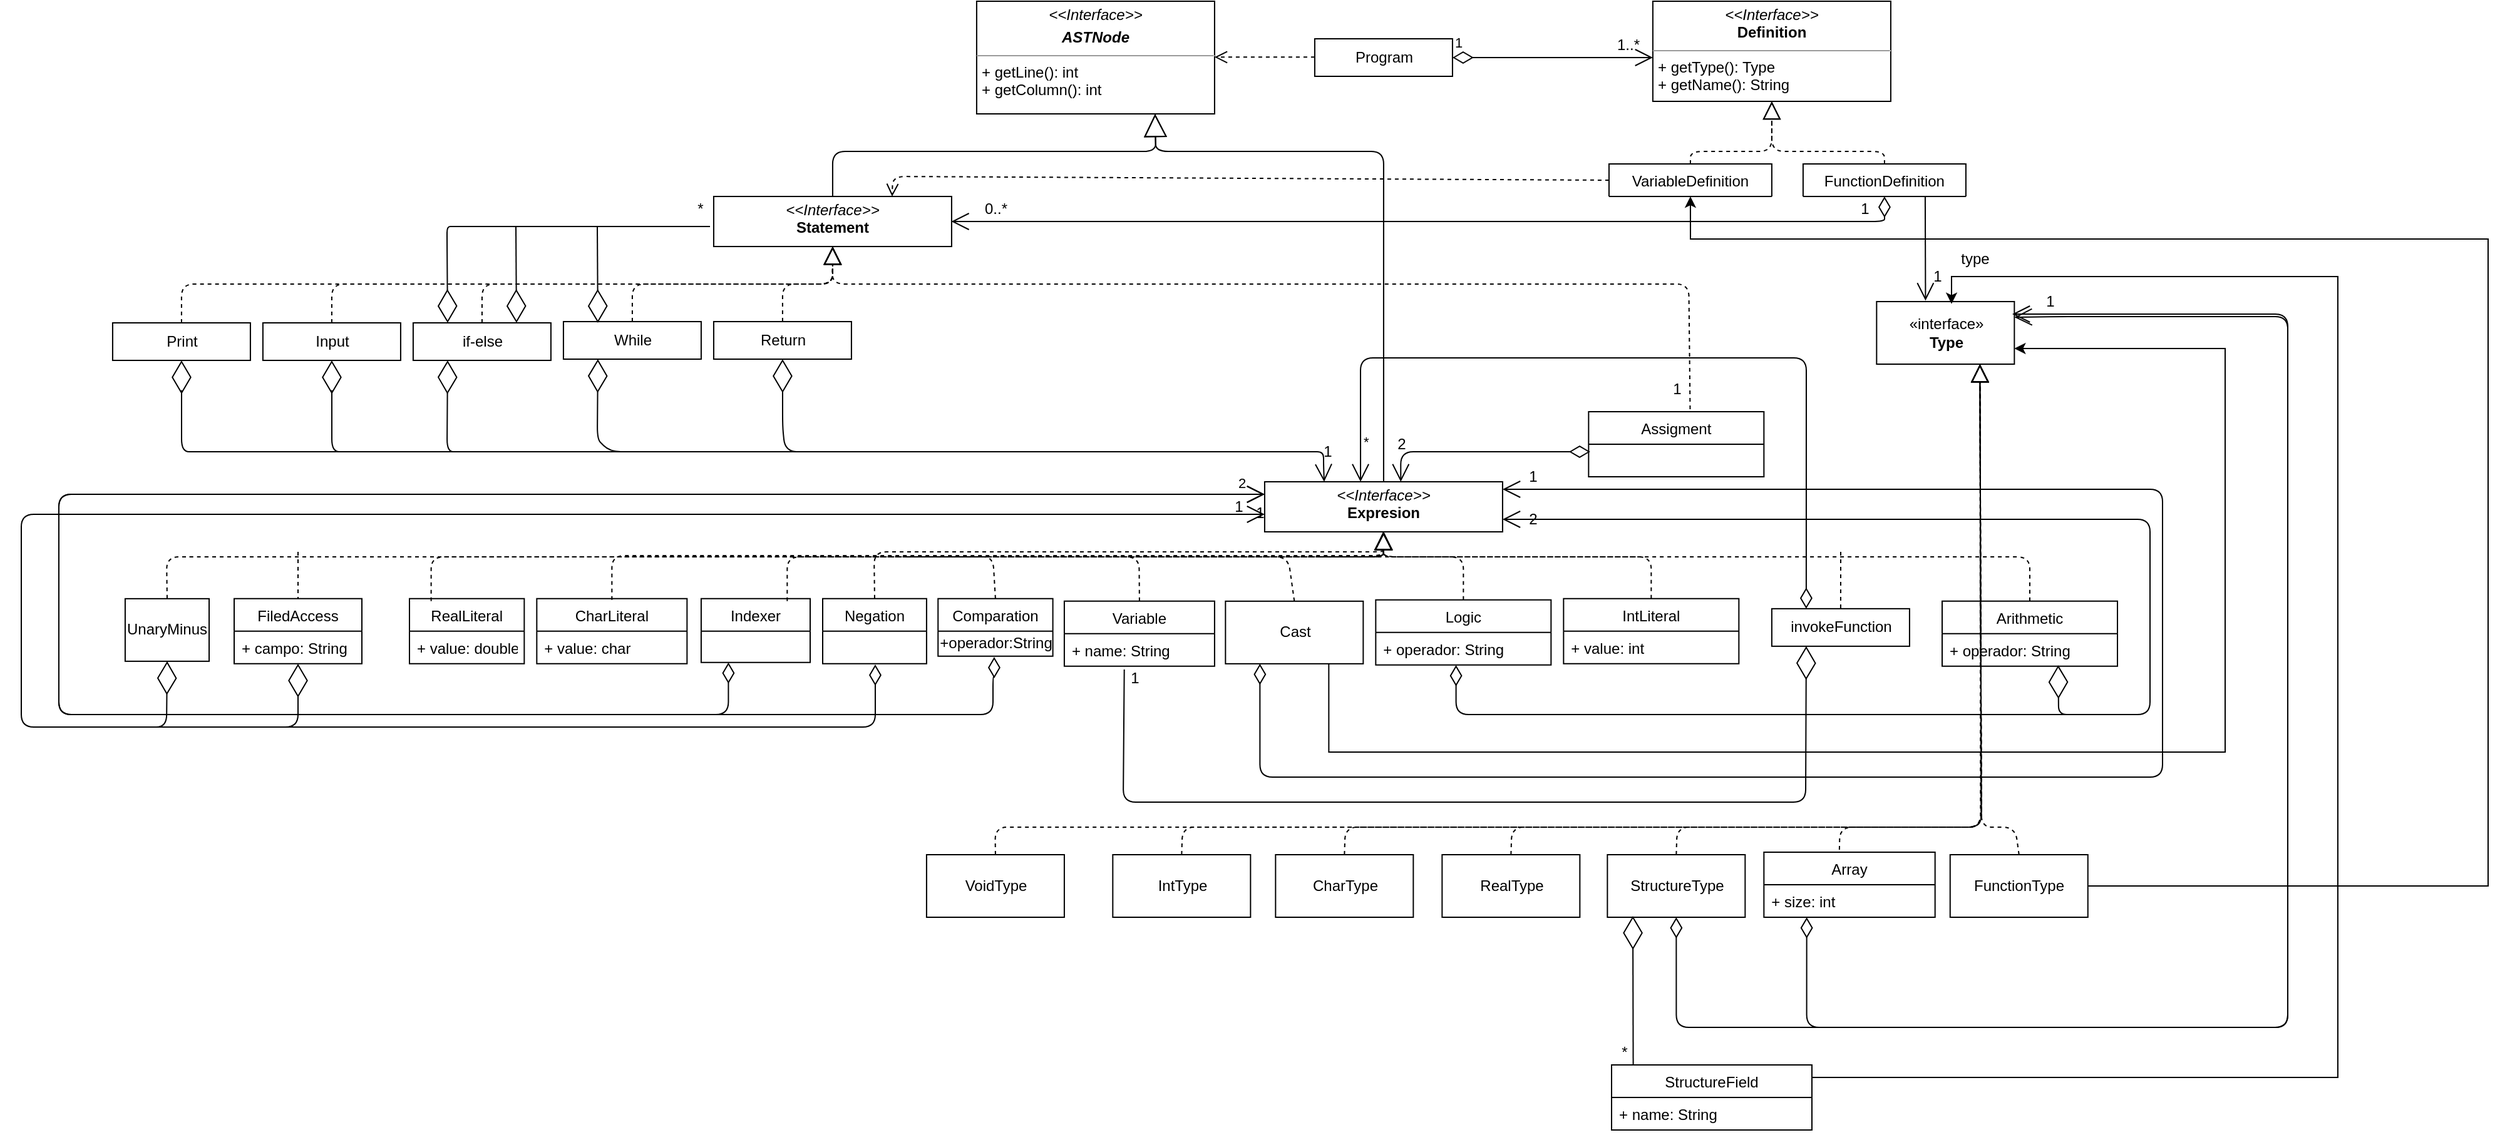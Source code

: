 <mxfile version="12.7.9" type="device"><diagram id="mtqX8npWalexchoMJ6ea" name="Page-1"><mxGraphModel dx="3460" dy="809" grid="1" gridSize="10" guides="1" tooltips="1" connect="1" arrows="1" fold="1" page="1" pageScale="1" pageWidth="1654" pageHeight="1169" math="0" shadow="0"><root><mxCell id="0"/><mxCell id="1" parent="0"/><mxCell id="wQ34snUCWMSQQyn44L-6-1" value="&lt;p style=&quot;margin: 0px ; margin-top: 4px ; text-align: center&quot;&gt;&lt;i&gt;&amp;lt;&amp;lt;Interface&amp;gt;&amp;gt;&lt;/i&gt;&lt;br&gt;&lt;/p&gt;&lt;p style=&quot;margin: 0px ; margin-top: 4px ; text-align: center&quot;&gt;&lt;i&gt;&lt;b&gt;ASTNode&lt;/b&gt;&lt;/i&gt;&lt;/p&gt;&lt;hr size=&quot;1&quot;&gt;&lt;p style=&quot;margin: 0px ; margin-left: 4px&quot;&gt;+ getLine(): int&lt;br&gt;+ getColumn(): int&lt;/p&gt;" style="verticalAlign=top;align=left;overflow=fill;fontSize=12;fontFamily=Helvetica;html=1;" parent="1" vertex="1"><mxGeometry x="742.96" y="140" width="190" height="90" as="geometry"/></mxCell><mxCell id="wQ34snUCWMSQQyn44L-6-2" value="" style="html=1;verticalAlign=bottom;endArrow=open;dashed=1;endSize=8;" parent="1" edge="1"><mxGeometry relative="1" as="geometry"><mxPoint x="1012.96" y="184.66" as="sourcePoint"/><mxPoint x="932.96" y="184.66" as="targetPoint"/></mxGeometry></mxCell><mxCell id="wQ34snUCWMSQQyn44L-6-3" value="Program" style="html=1;" parent="1" vertex="1"><mxGeometry x="1012.96" y="170" width="110" height="30" as="geometry"/></mxCell><mxCell id="wQ34snUCWMSQQyn44L-6-4" value="1" style="endArrow=open;html=1;endSize=12;startArrow=diamondThin;startSize=14;startFill=0;edgeStyle=orthogonalEdgeStyle;align=left;verticalAlign=bottom;" parent="1" source="wQ34snUCWMSQQyn44L-6-3" edge="1"><mxGeometry x="-1" y="3" relative="1" as="geometry"><mxPoint x="1122.96" y="185" as="sourcePoint"/><mxPoint x="1282.96" y="185" as="targetPoint"/></mxGeometry></mxCell><mxCell id="wQ34snUCWMSQQyn44L-6-5" value="&lt;p style=&quot;margin: 0px ; margin-top: 4px ; text-align: center&quot;&gt;&lt;i&gt;&amp;lt;&amp;lt;Interface&amp;gt;&amp;gt;&lt;/i&gt;&lt;br&gt;&lt;b&gt;Definition&lt;/b&gt;&lt;/p&gt;&lt;hr size=&quot;1&quot;&gt;&lt;p style=&quot;margin: 0px ; margin-left: 4px&quot;&gt;+ getType(): Type&lt;br&gt;+ getName(): String&lt;/p&gt;" style="verticalAlign=top;align=left;overflow=fill;fontSize=12;fontFamily=Helvetica;html=1;" parent="1" vertex="1"><mxGeometry x="1282.96" y="140" width="190" height="80" as="geometry"/></mxCell><mxCell id="wQ34snUCWMSQQyn44L-6-6" value="1..*" style="text;html=1;align=center;verticalAlign=middle;resizable=0;points=[];autosize=1;" parent="1" vertex="1"><mxGeometry x="1247.96" y="165" width="30" height="20" as="geometry"/></mxCell><mxCell id="wQ34snUCWMSQQyn44L-6-7" value="VariableDefinition" style="swimlane;fontStyle=0;childLayout=stackLayout;horizontal=1;startSize=26;fillColor=none;horizontalStack=0;resizeParent=1;resizeParentMax=0;resizeLast=0;collapsible=1;marginBottom=0;" parent="1" vertex="1" collapsed="1"><mxGeometry x="1247.96" y="270" width="130" height="26" as="geometry"><mxRectangle x="1270" y="220" width="140" height="52" as="alternateBounds"/></mxGeometry></mxCell><mxCell id="wQ34snUCWMSQQyn44L-6-8" value="+ offset: int" style="text;strokeColor=none;fillColor=none;align=left;verticalAlign=top;spacingLeft=4;spacingRight=4;overflow=hidden;rotatable=0;points=[[0,0.5],[1,0.5]];portConstraint=eastwest;" parent="wQ34snUCWMSQQyn44L-6-7" vertex="1"><mxGeometry y="26" width="130" height="26" as="geometry"/></mxCell><mxCell id="wQ34snUCWMSQQyn44L-6-9" value="FunctionDefinition" style="swimlane;fontStyle=0;childLayout=stackLayout;horizontal=1;startSize=26;fillColor=none;horizontalStack=0;resizeParent=1;resizeParentMax=0;resizeLast=0;collapsible=1;marginBottom=0;" parent="1" vertex="1" collapsed="1"><mxGeometry x="1402.96" y="270" width="130" height="26" as="geometry"><mxRectangle x="1430" y="220" width="140" height="52" as="alternateBounds"/></mxGeometry></mxCell><mxCell id="wQ34snUCWMSQQyn44L-6-10" value="+ name: String" style="text;strokeColor=none;fillColor=none;align=left;verticalAlign=top;spacingLeft=4;spacingRight=4;overflow=hidden;rotatable=0;points=[[0,0.5],[1,0.5]];portConstraint=eastwest;" parent="wQ34snUCWMSQQyn44L-6-9" vertex="1"><mxGeometry y="26" width="130" height="26" as="geometry"/></mxCell><mxCell id="wQ34snUCWMSQQyn44L-6-11" value="&lt;p style=&quot;margin: 0px ; margin-top: 4px ; text-align: center&quot;&gt;&lt;i&gt;&amp;lt;&amp;lt;Interface&amp;gt;&amp;gt;&lt;/i&gt;&lt;br&gt;&lt;b&gt;Statement&lt;/b&gt;&lt;/p&gt;" style="verticalAlign=top;align=left;overflow=fill;fontSize=12;fontFamily=Helvetica;html=1;" parent="1" vertex="1"><mxGeometry x="532.96" y="296" width="190" height="40" as="geometry"/></mxCell><mxCell id="wQ34snUCWMSQQyn44L-6-12" value="" style="html=1;verticalAlign=bottom;endArrow=open;dashed=1;endSize=8;entryX=0.75;entryY=0;entryDx=0;entryDy=0;exitX=0;exitY=0.5;exitDx=0;exitDy=0;" parent="1" source="wQ34snUCWMSQQyn44L-6-7" target="wQ34snUCWMSQQyn44L-6-11" edge="1"><mxGeometry relative="1" as="geometry"><mxPoint x="1162.96" y="310" as="sourcePoint"/><mxPoint x="1082.96" y="310" as="targetPoint"/><Array as="points"><mxPoint x="675.96" y="280"/></Array></mxGeometry></mxCell><mxCell id="wQ34snUCWMSQQyn44L-6-13" value="&lt;br&gt;" style="endArrow=open;html=1;endSize=12;startArrow=diamondThin;startSize=14;startFill=0;edgeStyle=orthogonalEdgeStyle;align=left;verticalAlign=bottom;exitX=0.5;exitY=1;exitDx=0;exitDy=0;" parent="1" source="wQ34snUCWMSQQyn44L-6-9" edge="1"><mxGeometry x="-1" y="3" relative="1" as="geometry"><mxPoint x="1472.96" y="320" as="sourcePoint"/><mxPoint x="722.67" y="316" as="targetPoint"/><Array as="points"><mxPoint x="1467.67" y="316"/><mxPoint x="722.67" y="316"/></Array></mxGeometry></mxCell><mxCell id="wQ34snUCWMSQQyn44L-6-14" value="0..*" style="text;html=1;align=center;verticalAlign=middle;resizable=0;points=[];autosize=1;" parent="1" vertex="1"><mxGeometry x="742.96" y="296" width="30" height="20" as="geometry"/></mxCell><mxCell id="wQ34snUCWMSQQyn44L-6-15" value="" style="endArrow=block;endSize=16;endFill=0;html=1;exitX=0.5;exitY=0;exitDx=0;exitDy=0;entryX=0.75;entryY=1;entryDx=0;entryDy=0;" parent="1" source="wQ34snUCWMSQQyn44L-6-11" target="wQ34snUCWMSQQyn44L-6-1" edge="1"><mxGeometry x="0.136" y="40" width="160" relative="1" as="geometry"><mxPoint x="742.96" y="400" as="sourcePoint"/><mxPoint x="912.96" y="300" as="targetPoint"/><Array as="points"><mxPoint x="627.96" y="260"/><mxPoint x="885.96" y="260"/></Array><mxPoint as="offset"/></mxGeometry></mxCell><mxCell id="wQ34snUCWMSQQyn44L-6-16" value="&lt;p style=&quot;margin: 0px ; margin-top: 4px ; text-align: center&quot;&gt;&lt;i&gt;&amp;lt;&amp;lt;Interface&amp;gt;&amp;gt;&lt;/i&gt;&lt;br&gt;&lt;b&gt;Expresion&lt;/b&gt;&lt;/p&gt;&lt;p style=&quot;margin: 0px ; margin-left: 4px&quot;&gt;&lt;br&gt;&lt;/p&gt;&lt;p style=&quot;margin: 0px ; margin-left: 4px&quot;&gt;&lt;br&gt;&lt;/p&gt;" style="verticalAlign=top;align=left;overflow=fill;fontSize=12;fontFamily=Helvetica;html=1;" parent="1" vertex="1"><mxGeometry x="972.96" y="524" width="190" height="40" as="geometry"/></mxCell><mxCell id="wQ34snUCWMSQQyn44L-6-17" value="&lt;br&gt;" style="endArrow=block;endSize=16;endFill=0;html=1;exitX=0.5;exitY=0;exitDx=0;exitDy=0;entryX=0.75;entryY=1;entryDx=0;entryDy=0;" parent="1" source="wQ34snUCWMSQQyn44L-6-16" target="wQ34snUCWMSQQyn44L-6-1" edge="1"><mxGeometry width="160" relative="1" as="geometry"><mxPoint x="1062.96" y="380" as="sourcePoint"/><mxPoint x="882.96" y="230" as="targetPoint"/><Array as="points"><mxPoint x="1067.96" y="420"/><mxPoint x="1067.96" y="260"/><mxPoint x="885.96" y="260"/></Array></mxGeometry></mxCell><mxCell id="wQ34snUCWMSQQyn44L-6-18" value="Assigment" style="swimlane;fontStyle=0;childLayout=stackLayout;horizontal=1;startSize=26;fillColor=none;horizontalStack=0;resizeParent=1;resizeParentMax=0;resizeLast=0;collapsible=1;marginBottom=0;" parent="1" vertex="1"><mxGeometry x="1231.67" y="468" width="140" height="52" as="geometry"><mxRectangle x="1290" y="350" width="90" height="26" as="alternateBounds"/></mxGeometry></mxCell><mxCell id="wQ34snUCWMSQQyn44L-6-19" value="" style="endArrow=open;html=1;endSize=12;startArrow=diamondThin;startSize=14;startFill=0;edgeStyle=orthogonalEdgeStyle;align=left;verticalAlign=bottom;exitX=0;exitY=0.5;exitDx=0;exitDy=0;" parent="1" target="wQ34snUCWMSQQyn44L-6-16" edge="1"><mxGeometry x="-1" y="3" relative="1" as="geometry"><mxPoint x="1232.96" y="500" as="sourcePoint"/><mxPoint x="1151.67" y="520" as="targetPoint"/><Array as="points"><mxPoint x="1081.67" y="500"/></Array></mxGeometry></mxCell><mxCell id="wQ34snUCWMSQQyn44L-6-20" value="1" style="text;html=1;align=center;verticalAlign=middle;resizable=0;points=[];autosize=1;" parent="1" vertex="1"><mxGeometry x="1291.67" y="440" width="20" height="20" as="geometry"/></mxCell><mxCell id="wQ34snUCWMSQQyn44L-6-21" value="1" style="text;html=1;align=center;verticalAlign=middle;resizable=0;points=[];autosize=1;" parent="1" vertex="1"><mxGeometry x="1441.67" y="296" width="20" height="20" as="geometry"/></mxCell><mxCell id="wQ34snUCWMSQQyn44L-6-22" value="«interface»&lt;br&gt;&lt;b&gt;Type&lt;/b&gt;" style="html=1;" parent="1" vertex="1"><mxGeometry x="1461.67" y="380" width="110" height="50" as="geometry"/></mxCell><mxCell id="wQ34snUCWMSQQyn44L-6-23" value="" style="endArrow=block;dashed=1;endFill=0;endSize=12;html=1;exitX=0.5;exitY=0;exitDx=0;exitDy=0;entryX=0.5;entryY=1;entryDx=0;entryDy=0;" parent="1" source="wQ34snUCWMSQQyn44L-6-7" target="wQ34snUCWMSQQyn44L-6-5" edge="1"><mxGeometry width="160" relative="1" as="geometry"><mxPoint x="1247.96" y="250" as="sourcePoint"/><mxPoint x="1372.96" y="220" as="targetPoint"/><Array as="points"><mxPoint x="1312.96" y="260"/><mxPoint x="1377.96" y="260"/></Array></mxGeometry></mxCell><mxCell id="wQ34snUCWMSQQyn44L-6-24" value="" style="endArrow=block;dashed=1;endFill=0;endSize=12;html=1;entryX=0.5;entryY=1;entryDx=0;entryDy=0;exitX=0.5;exitY=0;exitDx=0;exitDy=0;" parent="1" source="wQ34snUCWMSQQyn44L-6-9" target="wQ34snUCWMSQQyn44L-6-5" edge="1"><mxGeometry width="160" relative="1" as="geometry"><mxPoint x="1257.96" y="260" as="sourcePoint"/><mxPoint x="1417.96" y="260" as="targetPoint"/><Array as="points"><mxPoint x="1467.96" y="260"/><mxPoint x="1377.96" y="260"/></Array></mxGeometry></mxCell><mxCell id="wQ34snUCWMSQQyn44L-6-25" value="" style="endArrow=open;endFill=1;endSize=12;html=1;exitX=0.75;exitY=1;exitDx=0;exitDy=0;entryX=0.355;entryY=-0.015;entryDx=0;entryDy=0;entryPerimeter=0;" parent="1" source="wQ34snUCWMSQQyn44L-6-9" target="wQ34snUCWMSQQyn44L-6-22" edge="1"><mxGeometry width="160" relative="1" as="geometry"><mxPoint x="1502.96" y="330" as="sourcePoint"/><mxPoint x="1662.96" y="330" as="targetPoint"/></mxGeometry></mxCell><mxCell id="wQ34snUCWMSQQyn44L-6-26" value="" style="endArrow=block;dashed=1;endFill=0;endSize=12;html=1;entryX=0.5;entryY=1;entryDx=0;entryDy=0;exitX=0.5;exitY=0;exitDx=0;exitDy=0;" parent="1" source="wQ34snUCWMSQQyn44L-6-28" target="wQ34snUCWMSQQyn44L-6-16" edge="1"><mxGeometry width="160" relative="1" as="geometry"><mxPoint x="1067.96" y="614" as="sourcePoint"/><mxPoint x="1142.96" y="614" as="targetPoint"/><Array as="points"><mxPoint x="96" y="584"/><mxPoint x="118" y="584"/><mxPoint x="186.67" y="584"/><mxPoint x="366.67" y="584"/><mxPoint x="547.96" y="584"/><mxPoint x="1067.96" y="584"/></Array></mxGeometry></mxCell><mxCell id="wQ34snUCWMSQQyn44L-6-27" value="" style="endArrow=block;dashed=1;endFill=0;endSize=12;html=1;entryX=0.5;entryY=1;entryDx=0;entryDy=0;exitX=0.5;exitY=0;exitDx=0;exitDy=0;" parent="1" source="wQ34snUCWMSQQyn44L-6-29" edge="1"><mxGeometry width="160" relative="1" as="geometry"><mxPoint x="1067.62" y="614" as="sourcePoint"/><mxPoint x="1067.62" y="564" as="targetPoint"/><Array as="points"><mxPoint x="872.67" y="584"/><mxPoint x="822.96" y="584"/><mxPoint x="842.96" y="584"/><mxPoint x="922.96" y="584"/><mxPoint x="1067.96" y="584"/></Array></mxGeometry></mxCell><mxCell id="wQ34snUCWMSQQyn44L-6-28" value="UnaryMinus" style="html=1;" parent="1" vertex="1"><mxGeometry x="62.96" y="617.43" width="67.04" height="50" as="geometry"/></mxCell><mxCell id="wQ34snUCWMSQQyn44L-6-29" value="Variable" style="swimlane;fontStyle=0;childLayout=stackLayout;horizontal=1;startSize=26;fillColor=none;horizontalStack=0;resizeParent=1;resizeParentMax=0;resizeLast=0;collapsible=1;marginBottom=0;" parent="1" vertex="1"><mxGeometry x="812.96" y="619.43" width="120" height="52" as="geometry"/></mxCell><mxCell id="wQ34snUCWMSQQyn44L-6-30" value="+ name: String" style="text;strokeColor=none;fillColor=none;align=left;verticalAlign=top;spacingLeft=4;spacingRight=4;overflow=hidden;rotatable=0;points=[[0,0.5],[1,0.5]];portConstraint=eastwest;" parent="wQ34snUCWMSQQyn44L-6-29" vertex="1"><mxGeometry y="26" width="120" height="26" as="geometry"/></mxCell><mxCell id="wQ34snUCWMSQQyn44L-6-31" value="" style="endArrow=block;dashed=1;endFill=0;endSize=12;html=1;entryX=0.5;entryY=1;entryDx=0;entryDy=0;exitX=0.5;exitY=0;exitDx=0;exitDy=0;" parent="1" source="wQ34snUCWMSQQyn44L-6-33" edge="1"><mxGeometry width="160" relative="1" as="geometry"><mxPoint x="1067.62" y="614" as="sourcePoint"/><mxPoint x="1067.62" y="564" as="targetPoint"/><Array as="points"><mxPoint x="1281.67" y="584"/><mxPoint x="1232.96" y="584"/><mxPoint x="1207.96" y="584"/><mxPoint x="1152.96" y="584"/><mxPoint x="1067.96" y="584"/></Array></mxGeometry></mxCell><mxCell id="wQ34snUCWMSQQyn44L-6-32" value="" style="endArrow=block;dashed=1;endFill=0;endSize=12;html=1;entryX=0.5;entryY=1;entryDx=0;entryDy=0;exitX=0.5;exitY=0;exitDx=0;exitDy=0;" parent="1" source="wQ34snUCWMSQQyn44L-6-35" edge="1"><mxGeometry width="160" relative="1" as="geometry"><mxPoint x="1067.62" y="614" as="sourcePoint"/><mxPoint x="1067.62" y="564" as="targetPoint"/><Array as="points"><mxPoint x="1584" y="584"/><mxPoint x="1432.67" y="584"/><mxPoint x="1382.96" y="584"/><mxPoint x="1192.96" y="584"/><mxPoint x="1152.96" y="584"/><mxPoint x="1067.96" y="584"/></Array></mxGeometry></mxCell><mxCell id="wQ34snUCWMSQQyn44L-6-33" value="IntLiteral" style="swimlane;fontStyle=0;childLayout=stackLayout;horizontal=1;startSize=26;fillColor=none;horizontalStack=0;resizeParent=1;resizeParentMax=0;resizeLast=0;collapsible=1;marginBottom=0;" parent="1" vertex="1"><mxGeometry x="1211.67" y="617.43" width="140" height="52" as="geometry"/></mxCell><mxCell id="wQ34snUCWMSQQyn44L-6-34" value="+ value: int" style="text;strokeColor=none;fillColor=none;align=left;verticalAlign=top;spacingLeft=4;spacingRight=4;overflow=hidden;rotatable=0;points=[[0,0.5],[1,0.5]];portConstraint=eastwest;" parent="wQ34snUCWMSQQyn44L-6-33" vertex="1"><mxGeometry y="26" width="140" height="26" as="geometry"/></mxCell><mxCell id="wQ34snUCWMSQQyn44L-6-35" value="Arithmetic" style="swimlane;fontStyle=0;childLayout=stackLayout;horizontal=1;startSize=26;fillColor=none;horizontalStack=0;resizeParent=1;resizeParentMax=0;resizeLast=0;collapsible=1;marginBottom=0;" parent="1" vertex="1"><mxGeometry x="1514" y="619.43" width="140" height="52" as="geometry"/></mxCell><mxCell id="wQ34snUCWMSQQyn44L-6-36" value="+ operador: String" style="text;strokeColor=none;fillColor=none;align=left;verticalAlign=top;spacingLeft=4;spacingRight=4;overflow=hidden;rotatable=0;points=[[0,0.5],[1,0.5]];portConstraint=eastwest;" parent="wQ34snUCWMSQQyn44L-6-35" vertex="1"><mxGeometry y="26" width="140" height="26" as="geometry"/></mxCell><mxCell id="wQ34snUCWMSQQyn44L-6-37" value="2" style="text;html=1;align=center;verticalAlign=middle;resizable=0;points=[];autosize=1;" parent="1" vertex="1"><mxGeometry x="1071.67" y="484" width="20" height="20" as="geometry"/></mxCell><mxCell id="wQ34snUCWMSQQyn44L-6-40" value="Print" style="html=1;" parent="1" vertex="1"><mxGeometry x="52.96" y="397" width="110" height="30" as="geometry"/></mxCell><mxCell id="wQ34snUCWMSQQyn44L-6-41" value="Input" style="html=1;" parent="1" vertex="1"><mxGeometry x="172.96" y="397" width="110" height="30" as="geometry"/></mxCell><mxCell id="wQ34snUCWMSQQyn44L-6-42" value="if-else" style="html=1;" parent="1" vertex="1"><mxGeometry x="292.96" y="397" width="110" height="30" as="geometry"/></mxCell><mxCell id="wQ34snUCWMSQQyn44L-6-43" value="While" style="html=1;" parent="1" vertex="1"><mxGeometry x="412.96" y="396" width="110" height="30" as="geometry"/></mxCell><mxCell id="wQ34snUCWMSQQyn44L-6-44" value="Return" style="html=1;" parent="1" vertex="1"><mxGeometry x="532.96" y="396" width="110" height="30" as="geometry"/></mxCell><mxCell id="wQ34snUCWMSQQyn44L-6-45" value="invokeFunction" style="html=1;" parent="1" vertex="1"><mxGeometry x="1377.96" y="625.43" width="110" height="30" as="geometry"/></mxCell><mxCell id="wQ34snUCWMSQQyn44L-6-46" value="" style="endArrow=block;dashed=1;endFill=0;endSize=12;html=1;exitX=0.5;exitY=0;exitDx=0;exitDy=0;entryX=0.5;entryY=1;entryDx=0;entryDy=0;" parent="1" source="wQ34snUCWMSQQyn44L-6-42" target="wQ34snUCWMSQQyn44L-6-11" edge="1"><mxGeometry width="160" relative="1" as="geometry"><mxPoint x="342.96" y="376" as="sourcePoint"/><mxPoint x="632.96" y="336" as="targetPoint"/><Array as="points"><mxPoint x="347.96" y="366"/><mxPoint x="627.96" y="366"/></Array></mxGeometry></mxCell><mxCell id="wQ34snUCWMSQQyn44L-6-47" value="" style="endArrow=block;dashed=1;endFill=0;endSize=12;html=1;exitX=0.5;exitY=0;exitDx=0;exitDy=0;entryX=0.5;entryY=1;entryDx=0;entryDy=0;" parent="1" source="wQ34snUCWMSQQyn44L-6-41" target="wQ34snUCWMSQQyn44L-6-11" edge="1"><mxGeometry width="160" relative="1" as="geometry"><mxPoint x="222.96" y="319" as="sourcePoint"/><mxPoint x="632.96" y="336" as="targetPoint"/><Array as="points"><mxPoint x="227.96" y="366"/><mxPoint x="627.96" y="366"/></Array></mxGeometry></mxCell><mxCell id="wQ34snUCWMSQQyn44L-6-48" value="" style="endArrow=block;dashed=1;endFill=0;endSize=12;html=1;exitX=0.5;exitY=0;exitDx=0;exitDy=0;entryX=0.5;entryY=1;entryDx=0;entryDy=0;" parent="1" source="wQ34snUCWMSQQyn44L-6-40" target="wQ34snUCWMSQQyn44L-6-11" edge="1"><mxGeometry width="160" relative="1" as="geometry"><mxPoint x="92.96" y="360" as="sourcePoint"/><mxPoint x="662.96" y="356" as="targetPoint"/><Array as="points"><mxPoint x="107.96" y="366"/><mxPoint x="627.96" y="366"/></Array></mxGeometry></mxCell><mxCell id="wQ34snUCWMSQQyn44L-6-50" value="" style="endArrow=block;dashed=1;endFill=0;endSize=12;html=1;exitX=0.5;exitY=0;exitDx=0;exitDy=0;entryX=0.5;entryY=1;entryDx=0;entryDy=0;" parent="1" source="wQ34snUCWMSQQyn44L-6-44" target="wQ34snUCWMSQQyn44L-6-11" edge="1"><mxGeometry width="160" relative="1" as="geometry"><mxPoint x="582.96" y="385.5" as="sourcePoint"/><mxPoint x="742.96" y="385.5" as="targetPoint"/><Array as="points"><mxPoint x="587.96" y="366"/><mxPoint x="627.96" y="366"/></Array></mxGeometry></mxCell><mxCell id="wQ34snUCWMSQQyn44L-6-51" value="" style="endArrow=block;dashed=1;endFill=0;endSize=12;html=1;exitX=0.5;exitY=0;exitDx=0;exitDy=0;entryX=0.5;entryY=1;entryDx=0;entryDy=0;" parent="1" source="wQ34snUCWMSQQyn44L-6-43" target="wQ34snUCWMSQQyn44L-6-11" edge="1"><mxGeometry width="160" relative="1" as="geometry"><mxPoint x="452.96" y="369" as="sourcePoint"/><mxPoint x="612.96" y="369" as="targetPoint"/><Array as="points"><mxPoint x="467.96" y="366"/><mxPoint x="627.96" y="366"/></Array></mxGeometry></mxCell><mxCell id="wQ34snUCWMSQQyn44L-6-52" value="IntType" style="html=1;" parent="1" vertex="1"><mxGeometry x="851.67" y="822" width="110" height="50" as="geometry"/></mxCell><mxCell id="wQ34snUCWMSQQyn44L-6-53" value="CharType" style="html=1;" parent="1" vertex="1"><mxGeometry x="981.67" y="822" width="110" height="50" as="geometry"/></mxCell><mxCell id="wQ34snUCWMSQQyn44L-6-54" value="RealType" style="html=1;" parent="1" vertex="1"><mxGeometry x="1114.67" y="822" width="110" height="50" as="geometry"/></mxCell><mxCell id="wQ34snUCWMSQQyn44L-6-55" value="StructureType" style="html=1;" parent="1" vertex="1"><mxGeometry x="1246.67" y="822" width="110" height="50" as="geometry"/></mxCell><mxCell id="wQ34snUCWMSQQyn44L-6-57" value="" style="endArrow=block;dashed=1;endFill=0;endSize=12;html=1;entryX=0.75;entryY=1;entryDx=0;entryDy=0;exitX=0.5;exitY=0;exitDx=0;exitDy=0;" parent="1" source="wQ34snUCWMSQQyn44L-6-52" target="wQ34snUCWMSQQyn44L-6-22" edge="1"><mxGeometry width="160" relative="1" as="geometry"><mxPoint x="1545.35" y="820" as="sourcePoint"/><mxPoint x="1773.56" y="800" as="targetPoint"/><Array as="points"><mxPoint x="907.35" y="800"/><mxPoint x="997.35" y="800"/><mxPoint x="1545.35" y="800"/></Array></mxGeometry></mxCell><mxCell id="wQ34snUCWMSQQyn44L-6-58" value="" style="endArrow=block;dashed=1;endFill=0;endSize=12;html=1;entryX=0.75;entryY=1;entryDx=0;entryDy=0;exitX=0.5;exitY=0;exitDx=0;exitDy=0;" parent="1" source="wQ34snUCWMSQQyn44L-6-54" target="wQ34snUCWMSQQyn44L-6-22" edge="1"><mxGeometry width="160" relative="1" as="geometry"><mxPoint x="872.35" y="1040" as="sourcePoint"/><mxPoint x="1773.56" y="800" as="targetPoint"/><Array as="points"><mxPoint x="1170.35" y="800"/><mxPoint x="1267.35" y="800"/><mxPoint x="1545.35" y="800"/></Array></mxGeometry></mxCell><mxCell id="wQ34snUCWMSQQyn44L-6-59" value="" style="endArrow=block;dashed=1;endFill=0;endSize=12;html=1;entryX=0.75;entryY=1;entryDx=0;entryDy=0;exitX=0.5;exitY=0;exitDx=0;exitDy=0;" parent="1" source="wQ34snUCWMSQQyn44L-6-53" target="wQ34snUCWMSQQyn44L-6-22" edge="1"><mxGeometry width="160" relative="1" as="geometry"><mxPoint x="1332.35" y="760" as="sourcePoint"/><mxPoint x="1773.56" y="800" as="targetPoint"/><Array as="points"><mxPoint x="1037.35" y="800"/><mxPoint x="1125.35" y="800"/><mxPoint x="1271.06" y="800"/><mxPoint x="1545.35" y="800"/></Array></mxGeometry></mxCell><mxCell id="wQ34snUCWMSQQyn44L-6-60" value="" style="endArrow=block;dashed=1;endFill=0;endSize=12;html=1;entryX=0.75;entryY=1;entryDx=0;entryDy=0;exitX=0.5;exitY=0;exitDx=0;exitDy=0;" parent="1" source="wQ34snUCWMSQQyn44L-6-55" target="wQ34snUCWMSQQyn44L-6-22" edge="1"><mxGeometry width="160" relative="1" as="geometry"><mxPoint x="892.35" y="1060" as="sourcePoint"/><mxPoint x="1773.56" y="800" as="targetPoint"/><Array as="points"><mxPoint x="1302.35" y="800"/><mxPoint x="1417.35" y="800"/><mxPoint x="1545.35" y="800"/></Array></mxGeometry></mxCell><mxCell id="wQ34snUCWMSQQyn44L-6-61" value="" style="endArrow=block;dashed=1;endFill=0;endSize=12;html=1;entryX=0.75;entryY=1;entryDx=0;entryDy=0;exitX=0.5;exitY=0;exitDx=0;exitDy=0;" parent="1" target="wQ34snUCWMSQQyn44L-6-22" edge="1"><mxGeometry width="160" relative="1" as="geometry"><mxPoint x="1431.67" y="830" as="sourcePoint"/><mxPoint x="1773.56" y="800" as="targetPoint"/><Array as="points"><mxPoint x="1432.35" y="800"/><mxPoint x="1545.35" y="800"/></Array></mxGeometry></mxCell><mxCell id="wQ34snUCWMSQQyn44L-6-62" value="Logic" style="swimlane;fontStyle=0;childLayout=stackLayout;horizontal=1;startSize=26;fillColor=none;horizontalStack=0;resizeParent=1;resizeParentMax=0;resizeLast=0;collapsible=1;marginBottom=0;" parent="1" vertex="1"><mxGeometry x="1061.67" y="618.43" width="140" height="52" as="geometry"><mxRectangle x="970" y="480" width="90" height="26" as="alternateBounds"/></mxGeometry></mxCell><mxCell id="wQ34snUCWMSQQyn44L-6-63" value="+ operador: String" style="text;strokeColor=none;fillColor=none;align=left;verticalAlign=top;spacingLeft=4;spacingRight=4;overflow=hidden;rotatable=0;points=[[0,0.5],[1,0.5]];portConstraint=eastwest;" parent="wQ34snUCWMSQQyn44L-6-62" vertex="1"><mxGeometry y="26" width="140" height="26" as="geometry"/></mxCell><mxCell id="wQ34snUCWMSQQyn44L-6-64" value="" style="endArrow=block;dashed=1;endFill=0;endSize=12;html=1;entryX=0.5;entryY=1;entryDx=0;entryDy=0;exitX=0.5;exitY=0;exitDx=0;exitDy=0;" parent="1" source="wQ34snUCWMSQQyn44L-6-62" target="wQ34snUCWMSQQyn44L-6-16" edge="1"><mxGeometry width="160" relative="1" as="geometry"><mxPoint x="662.96" y="874" as="sourcePoint"/><mxPoint x="822.96" y="874" as="targetPoint"/><Array as="points"><mxPoint x="1131.67" y="584"/><mxPoint x="1082.96" y="584"/><mxPoint x="1012.96" y="584"/><mxPoint x="1067.96" y="584"/></Array></mxGeometry></mxCell><mxCell id="wQ34snUCWMSQQyn44L-6-65" value="Comparation" style="swimlane;fontStyle=0;childLayout=stackLayout;horizontal=1;startSize=26;fillColor=none;horizontalStack=0;resizeParent=1;resizeParentMax=0;resizeLast=0;collapsible=1;marginBottom=0;" parent="1" vertex="1"><mxGeometry x="712.13" y="617.43" width="91.67" height="46" as="geometry"/></mxCell><mxCell id="dhD0Wh5q0PFC-oyNv0D--8" value="+operador:String" style="text;html=1;align=center;verticalAlign=middle;resizable=0;points=[];autosize=1;" parent="wQ34snUCWMSQQyn44L-6-65" vertex="1"><mxGeometry y="26" width="91.67" height="20" as="geometry"/></mxCell><mxCell id="wQ34snUCWMSQQyn44L-6-66" value="" style="endArrow=block;dashed=1;endFill=0;endSize=12;html=1;entryX=0.5;entryY=1;entryDx=0;entryDy=0;exitX=0.5;exitY=0;exitDx=0;exitDy=0;" parent="1" source="wQ34snUCWMSQQyn44L-6-65" target="wQ34snUCWMSQQyn44L-6-16" edge="1"><mxGeometry width="160" relative="1" as="geometry"><mxPoint x="602.96" y="804" as="sourcePoint"/><mxPoint x="762.96" y="804" as="targetPoint"/><Array as="points"><mxPoint x="756" y="584"/><mxPoint x="741.67" y="584"/><mxPoint x="682.96" y="584"/><mxPoint x="1067.96" y="584"/></Array></mxGeometry></mxCell><mxCell id="wuhziipgRq30k5-KtSn9-1" style="edgeStyle=orthogonalEdgeStyle;rounded=0;orthogonalLoop=1;jettySize=auto;html=1;exitX=0.75;exitY=1;exitDx=0;exitDy=0;entryX=1;entryY=0.75;entryDx=0;entryDy=0;" parent="1" source="wQ34snUCWMSQQyn44L-6-67" target="wQ34snUCWMSQQyn44L-6-22" edge="1"><mxGeometry relative="1" as="geometry"><mxPoint x="1730" y="510" as="targetPoint"/><Array as="points"><mxPoint x="1024" y="740"/><mxPoint x="1740" y="740"/><mxPoint x="1740" y="418"/></Array></mxGeometry></mxCell><mxCell id="wQ34snUCWMSQQyn44L-6-67" value="Cast" style="html=1;" parent="1" vertex="1"><mxGeometry x="941.67" y="619.43" width="110" height="50" as="geometry"/></mxCell><mxCell id="wQ34snUCWMSQQyn44L-6-68" value="" style="endArrow=block;dashed=1;endFill=0;endSize=12;html=1;entryX=0.5;entryY=1;entryDx=0;entryDy=0;exitX=0.5;exitY=0;exitDx=0;exitDy=0;" parent="1" source="wQ34snUCWMSQQyn44L-6-67" target="wQ34snUCWMSQQyn44L-6-16" edge="1"><mxGeometry width="160" relative="1" as="geometry"><mxPoint x="712.96" y="734" as="sourcePoint"/><mxPoint x="872.96" y="734" as="targetPoint"/><Array as="points"><mxPoint x="991.67" y="584"/><mxPoint x="947.96" y="584"/><mxPoint x="1067.96" y="584"/></Array></mxGeometry></mxCell><mxCell id="wQ34snUCWMSQQyn44L-6-69" value="" style="endArrow=block;dashed=1;endFill=0;endSize=12;html=1;entryX=0.75;entryY=1;entryDx=0;entryDy=0;exitX=0.5;exitY=0;exitDx=0;exitDy=0;" parent="1" source="wQ34snUCWMSQQyn44L-6-70" target="wQ34snUCWMSQQyn44L-6-22" edge="1"><mxGeometry width="160" relative="1" as="geometry"><mxPoint x="1572.35" y="830" as="sourcePoint"/><mxPoint x="1773.56" y="800" as="targetPoint"/><Array as="points"><mxPoint x="1572.35" y="800"/><mxPoint x="1545.35" y="800"/></Array></mxGeometry></mxCell><mxCell id="dhD0Wh5q0PFC-oyNv0D--81" style="edgeStyle=orthogonalEdgeStyle;rounded=0;orthogonalLoop=1;jettySize=auto;html=1;entryX=0.5;entryY=1;entryDx=0;entryDy=0;" parent="1" source="wQ34snUCWMSQQyn44L-6-70" target="wQ34snUCWMSQQyn44L-6-7" edge="1"><mxGeometry relative="1" as="geometry"><Array as="points"><mxPoint x="1950" y="847"/><mxPoint x="1950" y="330"/><mxPoint x="1313" y="330"/></Array></mxGeometry></mxCell><mxCell id="wQ34snUCWMSQQyn44L-6-70" value="FunctionType" style="html=1;" parent="1" vertex="1"><mxGeometry x="1520.38" y="822" width="110" height="50" as="geometry"/></mxCell><mxCell id="wQ34snUCWMSQQyn44L-6-71" value="RealLiteral" style="swimlane;fontStyle=0;align=center;verticalAlign=top;childLayout=stackLayout;horizontal=1;startSize=26;horizontalStack=0;resizeParent=1;resizeParentMax=0;resizeLast=0;collapsible=1;marginBottom=0;" parent="1" vertex="1"><mxGeometry x="290" y="617.43" width="91.67" height="52" as="geometry"/></mxCell><mxCell id="wQ34snUCWMSQQyn44L-6-72" value="+ value: double" style="text;strokeColor=none;fillColor=none;align=left;verticalAlign=top;spacingLeft=4;spacingRight=4;overflow=hidden;rotatable=0;points=[[0,0.5],[1,0.5]];portConstraint=eastwest;" parent="wQ34snUCWMSQQyn44L-6-71" vertex="1"><mxGeometry y="26" width="91.67" height="26" as="geometry"/></mxCell><mxCell id="wQ34snUCWMSQQyn44L-6-73" value="CharLiteral" style="swimlane;fontStyle=0;align=center;verticalAlign=top;childLayout=stackLayout;horizontal=1;startSize=26;horizontalStack=0;resizeParent=1;resizeParentMax=0;resizeLast=0;collapsible=1;marginBottom=0;" parent="1" vertex="1"><mxGeometry x="391.67" y="617.43" width="120" height="52" as="geometry"/></mxCell><mxCell id="wQ34snUCWMSQQyn44L-6-74" value="+ value: char" style="text;strokeColor=none;fillColor=none;align=left;verticalAlign=top;spacingLeft=4;spacingRight=4;overflow=hidden;rotatable=0;points=[[0,0.5],[1,0.5]];portConstraint=eastwest;" parent="wQ34snUCWMSQQyn44L-6-73" vertex="1"><mxGeometry y="26" width="120" height="26" as="geometry"/></mxCell><mxCell id="wQ34snUCWMSQQyn44L-6-75" value="Indexer" style="swimlane;fontStyle=0;align=center;verticalAlign=top;childLayout=stackLayout;horizontal=1;startSize=26;horizontalStack=0;resizeParent=1;resizeParentMax=0;resizeLast=0;collapsible=1;marginBottom=0;fillColor=#ffffff;strokeColor=#000000;" parent="1" vertex="1"><mxGeometry x="522.96" y="617.43" width="87.04" height="51" as="geometry"/></mxCell><mxCell id="wQ34snUCWMSQQyn44L-6-76" value="" style="endArrow=block;dashed=1;endFill=0;endSize=12;html=1;entryX=0.5;entryY=1;entryDx=0;entryDy=0;exitX=0.5;exitY=0;exitDx=0;exitDy=0;" parent="1" target="wQ34snUCWMSQQyn44L-6-16" edge="1"><mxGeometry width="160" relative="1" as="geometry"><mxPoint x="307.31" y="619.43" as="sourcePoint"/><mxPoint x="1188.6" y="564" as="targetPoint"/><Array as="points"><mxPoint x="307.31" y="584"/><mxPoint x="487.31" y="584"/><mxPoint x="668.6" y="584"/><mxPoint x="1067.67" y="584"/></Array></mxGeometry></mxCell><mxCell id="wQ34snUCWMSQQyn44L-6-77" value="" style="endArrow=block;dashed=1;endFill=0;endSize=12;html=1;entryX=0.5;entryY=1;entryDx=0;entryDy=0;exitX=0.5;exitY=0;exitDx=0;exitDy=0;" parent="1" target="wQ34snUCWMSQQyn44L-6-16" edge="1"><mxGeometry width="160" relative="1" as="geometry"><mxPoint x="451.67" y="618.43" as="sourcePoint"/><mxPoint x="1332.96" y="563" as="targetPoint"/><Array as="points"><mxPoint x="451.67" y="583"/><mxPoint x="631.67" y="583"/><mxPoint x="812.96" y="583"/><mxPoint x="1067.67" y="583"/></Array></mxGeometry></mxCell><mxCell id="wQ34snUCWMSQQyn44L-6-78" value="" style="endArrow=block;dashed=1;endFill=0;endSize=12;html=1;entryX=0.5;entryY=1;entryDx=0;entryDy=0;exitX=0.5;exitY=0;exitDx=0;exitDy=0;" parent="1" target="wQ34snUCWMSQQyn44L-6-16" edge="1"><mxGeometry width="160" relative="1" as="geometry"><mxPoint x="591.67" y="619.43" as="sourcePoint"/><mxPoint x="1472.96" y="564" as="targetPoint"/><Array as="points"><mxPoint x="591.67" y="584"/><mxPoint x="771.67" y="584"/><mxPoint x="952.96" y="584"/><mxPoint x="1067.67" y="584"/></Array></mxGeometry></mxCell><mxCell id="wQ34snUCWMSQQyn44L-6-79" value="" style="endArrow=block;dashed=1;endFill=0;endSize=12;html=1;exitX=0.579;exitY=-0.038;exitDx=0;exitDy=0;entryX=0.5;entryY=1;entryDx=0;entryDy=0;exitPerimeter=0;" parent="1" source="wQ34snUCWMSQQyn44L-6-18" target="wQ34snUCWMSQQyn44L-6-11" edge="1"><mxGeometry width="160" relative="1" as="geometry"><mxPoint x="711.67" y="396" as="sourcePoint"/><mxPoint x="631.67" y="336" as="targetPoint"/><Array as="points"><mxPoint x="1311.67" y="366"/><mxPoint x="627.67" y="366"/></Array></mxGeometry></mxCell><mxCell id="wQ34snUCWMSQQyn44L-6-80" value="" style="endArrow=block;dashed=1;endFill=0;endSize=12;html=1;entryX=0.75;entryY=1;entryDx=0;entryDy=0;exitX=0.5;exitY=0;exitDx=0;exitDy=0;" parent="1" source="wQ34snUCWMSQQyn44L-6-81" target="wQ34snUCWMSQQyn44L-6-22" edge="1"><mxGeometry width="160" relative="1" as="geometry"><mxPoint x="741.67" y="840" as="sourcePoint"/><mxPoint x="1531.78" y="430" as="targetPoint"/><Array as="points"><mxPoint x="757.67" y="800"/><mxPoint x="984.96" y="800"/><mxPoint x="1544.67" y="800"/></Array></mxGeometry></mxCell><mxCell id="wQ34snUCWMSQQyn44L-6-81" value="VoidType" style="html=1;" parent="1" vertex="1"><mxGeometry x="702.96" y="822" width="110" height="50" as="geometry"/></mxCell><mxCell id="wQ34snUCWMSQQyn44L-6-83" value="2" style="endArrow=open;html=1;endSize=12;startArrow=diamondThin;startSize=14;startFill=0;edgeStyle=orthogonalEdgeStyle;align=left;verticalAlign=bottom;entryX=0;entryY=0.25;entryDx=0;entryDy=0;exitX=0.489;exitY=1.029;exitDx=0;exitDy=0;exitPerimeter=0;" parent="1" source="dhD0Wh5q0PFC-oyNv0D--8" target="wQ34snUCWMSQQyn44L-6-16" edge="1"><mxGeometry x="0.976" relative="1" as="geometry"><mxPoint x="756" y="680" as="sourcePoint"/><mxPoint x="311.67" y="900" as="targetPoint"/><Array as="points"><mxPoint x="757" y="680"/><mxPoint x="756" y="680"/><mxPoint x="756" y="710"/><mxPoint x="10" y="710"/><mxPoint x="10" y="534"/></Array><mxPoint as="offset"/></mxGeometry></mxCell><mxCell id="wQ34snUCWMSQQyn44L-6-90" value="*" style="endArrow=open;html=1;endSize=12;startArrow=diamondThin;startSize=14;startFill=0;edgeStyle=orthogonalEdgeStyle;align=left;verticalAlign=bottom;exitX=0.25;exitY=0;exitDx=0;exitDy=0;" parent="1" source="wQ34snUCWMSQQyn44L-6-45" edge="1"><mxGeometry x="0.93" relative="1" as="geometry"><mxPoint x="781.67" y="404.5" as="sourcePoint"/><mxPoint x="1049.53" y="524" as="targetPoint"/><Array as="points"><mxPoint x="1405" y="425"/><mxPoint x="1049" y="425"/></Array><mxPoint as="offset"/></mxGeometry></mxCell><mxCell id="wQ34snUCWMSQQyn44L-6-95" value="" style="endArrow=open;html=1;endSize=12;startArrow=diamondThin;startSize=14;startFill=0;edgeStyle=orthogonalEdgeStyle;align=left;verticalAlign=bottom;exitX=0.458;exitY=1.002;exitDx=0;exitDy=0;exitPerimeter=0;entryX=1;entryY=0.75;entryDx=0;entryDy=0;" parent="1" source="wQ34snUCWMSQQyn44L-6-63" target="wQ34snUCWMSQQyn44L-6-16" edge="1"><mxGeometry x="-0.808" y="-40" relative="1" as="geometry"><mxPoint x="1131.67" y="710" as="sourcePoint"/><mxPoint x="1291.67" y="710" as="targetPoint"/><Array as="points"><mxPoint x="1126" y="710"/><mxPoint x="1680" y="710"/><mxPoint x="1680" y="554"/></Array><mxPoint x="-27" y="-10" as="offset"/></mxGeometry></mxCell><mxCell id="wQ34snUCWMSQQyn44L-6-96" value="2" style="text;html=1;align=center;verticalAlign=middle;resizable=0;points=[];autosize=1;" parent="1" vertex="1"><mxGeometry x="1176.67" y="544" width="20" height="20" as="geometry"/></mxCell><mxCell id="wQ34snUCWMSQQyn44L-6-99" value="1" style="text;html=1;align=center;verticalAlign=middle;resizable=0;points=[];autosize=1;" parent="1" vertex="1"><mxGeometry x="1012.96" y="490" width="20" height="20" as="geometry"/></mxCell><mxCell id="FXoBGimb1HAzUzmTLGyf-5" value="Array" style="swimlane;fontStyle=0;align=center;verticalAlign=top;childLayout=stackLayout;horizontal=1;startSize=26;horizontalStack=0;resizeParent=1;resizeParentMax=0;resizeLast=0;collapsible=1;marginBottom=0;" parent="1" vertex="1"><mxGeometry x="1371.67" y="820" width="136.67" height="52" as="geometry"/></mxCell><mxCell id="FXoBGimb1HAzUzmTLGyf-6" value="+ size: int" style="text;strokeColor=none;fillColor=none;align=left;verticalAlign=top;spacingLeft=4;spacingRight=4;overflow=hidden;rotatable=0;points=[[0,0.5],[1,0.5]];portConstraint=eastwest;" parent="FXoBGimb1HAzUzmTLGyf-5" vertex="1"><mxGeometry y="26" width="136.67" height="26" as="geometry"/></mxCell><mxCell id="Y89QWSVgWYSM0ewoHxWa-1" value="" style="endArrow=open;html=1;endSize=12;startArrow=diamondThin;startSize=14;startFill=0;edgeStyle=orthogonalEdgeStyle;align=left;verticalAlign=bottom;exitX=0.5;exitY=1;exitDx=0;exitDy=0;" parent="1" source="wQ34snUCWMSQQyn44L-6-55" edge="1"><mxGeometry x="-0.929" y="28" relative="1" as="geometry"><mxPoint x="1277.96" y="970" as="sourcePoint"/><mxPoint x="1570" y="390" as="targetPoint"/><Array as="points"><mxPoint x="1302" y="960"/><mxPoint x="1790" y="960"/><mxPoint x="1790" y="390"/></Array><mxPoint as="offset"/></mxGeometry></mxCell><mxCell id="Y89QWSVgWYSM0ewoHxWa-2" value="" style="endArrow=open;html=1;endSize=12;startArrow=diamondThin;startSize=14;startFill=0;edgeStyle=orthogonalEdgeStyle;align=left;verticalAlign=bottom;exitX=0.25;exitY=1;exitDx=0;exitDy=0;entryX=1;entryY=0.25;entryDx=0;entryDy=0;" parent="1" source="FXoBGimb1HAzUzmTLGyf-5" target="wQ34snUCWMSQQyn44L-6-22" edge="1"><mxGeometry x="-0.942" y="-36" relative="1" as="geometry"><mxPoint x="1311.67" y="890" as="sourcePoint"/><mxPoint x="1640" y="770" as="targetPoint"/><Array as="points"><mxPoint x="1406" y="960"/><mxPoint x="1790" y="960"/><mxPoint x="1790" y="392"/><mxPoint x="1610" y="392"/></Array><mxPoint as="offset"/></mxGeometry></mxCell><mxCell id="dhD0Wh5q0PFC-oyNv0D--1" value="1" style="text;html=1;align=center;verticalAlign=middle;resizable=0;points=[];autosize=1;" parent="1" vertex="1"><mxGeometry x="1590" y="370" width="20" height="20" as="geometry"/></mxCell><mxCell id="dhD0Wh5q0PFC-oyNv0D--2" value="" style="endArrow=open;html=1;endSize=12;startArrow=diamondThin;startSize=14;startFill=0;edgeStyle=orthogonalEdgeStyle;align=left;verticalAlign=bottom;exitX=0.25;exitY=1;exitDx=0;exitDy=0;entryX=0;entryY=0.25;entryDx=0;entryDy=0;" parent="1" source="wQ34snUCWMSQQyn44L-6-75" target="wQ34snUCWMSQQyn44L-6-16" edge="1"><mxGeometry x="-0.96" y="86" relative="1" as="geometry"><mxPoint x="390" y="790" as="sourcePoint"/><mxPoint x="550" y="790" as="targetPoint"/><Array as="points"><mxPoint x="545" y="710"/><mxPoint x="10" y="710"/><mxPoint x="10" y="534"/></Array><mxPoint x="32" y="-6" as="offset"/></mxGeometry></mxCell><mxCell id="dhD0Wh5q0PFC-oyNv0D--10" value="Negation" style="swimlane;fontStyle=0;align=center;verticalAlign=top;childLayout=stackLayout;horizontal=1;startSize=26;horizontalStack=0;resizeParent=1;resizeParentMax=0;resizeLast=0;collapsible=1;marginBottom=0;" parent="1" vertex="1"><mxGeometry x="620" y="617.43" width="82.96" height="52" as="geometry"/></mxCell><mxCell id="dhD0Wh5q0PFC-oyNv0D--15" value="" style="endArrow=open;html=1;endSize=12;startArrow=diamondThin;startSize=14;startFill=0;edgeStyle=orthogonalEdgeStyle;align=left;verticalAlign=bottom;exitX=0.506;exitY=1.022;exitDx=0;exitDy=0;exitPerimeter=0;" parent="1" target="wQ34snUCWMSQQyn44L-6-16" edge="1"><mxGeometry x="-0.945" y="30" relative="1" as="geometry"><mxPoint x="661.978" y="670.002" as="sourcePoint"/><mxPoint x="741.48" y="740" as="targetPoint"/><Array as="points"><mxPoint x="662" y="720"/><mxPoint x="-20" y="720"/><mxPoint x="-20" y="550"/></Array><mxPoint x="28" y="-20" as="offset"/></mxGeometry></mxCell><mxCell id="dhD0Wh5q0PFC-oyNv0D--17" value="" style="endArrow=block;dashed=1;endFill=0;endSize=12;html=1;exitX=0.5;exitY=0;exitDx=0;exitDy=0;entryX=0.5;entryY=1;entryDx=0;entryDy=0;" parent="1" source="dhD0Wh5q0PFC-oyNv0D--10" target="wQ34snUCWMSQQyn44L-6-16" edge="1"><mxGeometry width="160" relative="1" as="geometry"><mxPoint x="652.96" y="600" as="sourcePoint"/><mxPoint x="812.96" y="600" as="targetPoint"/><Array as="points"><mxPoint x="661" y="580"/><mxPoint x="1068" y="580"/></Array></mxGeometry></mxCell><mxCell id="dhD0Wh5q0PFC-oyNv0D--19" value="" style="endArrow=open;html=1;endSize=12;startArrow=diamondThin;startSize=14;startFill=0;edgeStyle=orthogonalEdgeStyle;align=left;verticalAlign=bottom;exitX=0.25;exitY=1;exitDx=0;exitDy=0;" parent="1" source="wQ34snUCWMSQQyn44L-6-67" edge="1"><mxGeometry x="-0.961" y="11" relative="1" as="geometry"><mxPoint x="956.67" y="750" as="sourcePoint"/><mxPoint x="1163" y="530" as="targetPoint"/><Array as="points"><mxPoint x="969" y="760"/><mxPoint x="1690" y="760"/><mxPoint x="1690" y="530"/><mxPoint x="1163" y="530"/></Array><mxPoint as="offset"/></mxGeometry></mxCell><mxCell id="dhD0Wh5q0PFC-oyNv0D--21" value="1" style="text;html=1;align=center;verticalAlign=middle;resizable=0;points=[];autosize=1;" parent="1" vertex="1"><mxGeometry x="1176.67" y="510" width="20" height="20" as="geometry"/></mxCell><mxCell id="dhD0Wh5q0PFC-oyNv0D--24" value="FiledAccess" style="swimlane;fontStyle=0;align=center;verticalAlign=top;childLayout=stackLayout;horizontal=1;startSize=26;horizontalStack=0;resizeParent=1;resizeParentMax=0;resizeLast=0;collapsible=1;marginBottom=0;" parent="1" vertex="1"><mxGeometry x="150" y="617.43" width="102" height="52" as="geometry"/></mxCell><mxCell id="dhD0Wh5q0PFC-oyNv0D--25" value="+ campo: String" style="text;strokeColor=none;fillColor=none;align=left;verticalAlign=top;spacingLeft=4;spacingRight=4;overflow=hidden;rotatable=0;points=[[0,0.5],[1,0.5]];portConstraint=eastwest;" parent="dhD0Wh5q0PFC-oyNv0D--24" vertex="1"><mxGeometry y="26" width="102" height="26" as="geometry"/></mxCell><mxCell id="dhD0Wh5q0PFC-oyNv0D--29" value="" style="endArrow=none;dashed=1;html=1;entryX=0.5;entryY=0;entryDx=0;entryDy=0;" parent="1" target="dhD0Wh5q0PFC-oyNv0D--24" edge="1"><mxGeometry width="50" height="50" relative="1" as="geometry"><mxPoint x="201" y="580" as="sourcePoint"/><mxPoint x="150" y="750" as="targetPoint"/></mxGeometry></mxCell><mxCell id="dhD0Wh5q0PFC-oyNv0D--31" value="" style="endArrow=diamondThin;endFill=0;endSize=24;html=1;entryX=0.25;entryY=1;entryDx=0;entryDy=0;exitX=0.399;exitY=1.101;exitDx=0;exitDy=0;exitPerimeter=0;" parent="1" source="wQ34snUCWMSQQyn44L-6-30" target="wQ34snUCWMSQQyn44L-6-45" edge="1"><mxGeometry width="160" relative="1" as="geometry"><mxPoint x="900" y="750" as="sourcePoint"/><mxPoint x="1322.96" y="780" as="targetPoint"/><Array as="points"><mxPoint x="860" y="780"/><mxPoint x="1405" y="780"/></Array></mxGeometry></mxCell><mxCell id="dhD0Wh5q0PFC-oyNv0D--32" value="" style="endArrow=none;dashed=1;html=1;entryX=0.5;entryY=0;entryDx=0;entryDy=0;" parent="1" target="wQ34snUCWMSQQyn44L-6-45" edge="1"><mxGeometry width="50" height="50" relative="1" as="geometry"><mxPoint x="1433" y="580" as="sourcePoint"/><mxPoint x="1490" y="660" as="targetPoint"/></mxGeometry></mxCell><mxCell id="dhD0Wh5q0PFC-oyNv0D--33" value="1" style="text;html=1;align=center;verticalAlign=middle;resizable=0;points=[];autosize=1;" parent="1" vertex="1"><mxGeometry x="859" y="671.43" width="20" height="20" as="geometry"/></mxCell><mxCell id="dhD0Wh5q0PFC-oyNv0D--37" value="" style="endArrow=diamondThin;endFill=0;endSize=24;html=1;entryX=0.5;entryY=1;entryDx=0;entryDy=0;" parent="1" target="dhD0Wh5q0PFC-oyNv0D--24" edge="1"><mxGeometry width="160" relative="1" as="geometry"><mxPoint x="180" y="720" as="sourcePoint"/><mxPoint x="370" y="790" as="targetPoint"/><Array as="points"><mxPoint x="201" y="720"/></Array></mxGeometry></mxCell><mxCell id="dhD0Wh5q0PFC-oyNv0D--40" style="edgeStyle=orthogonalEdgeStyle;rounded=0;orthogonalLoop=1;jettySize=auto;html=1;exitX=0.5;exitY=1;exitDx=0;exitDy=0;" parent="1" edge="1"><mxGeometry relative="1" as="geometry"><mxPoint x="735" y="430" as="sourcePoint"/><mxPoint x="735" y="430" as="targetPoint"/></mxGeometry></mxCell><mxCell id="dhD0Wh5q0PFC-oyNv0D--42" value="" style="endArrow=diamondThin;endFill=0;endSize=24;html=1;entryX=0.5;entryY=1;entryDx=0;entryDy=0;" parent="1" target="wQ34snUCWMSQQyn44L-6-40" edge="1"><mxGeometry width="160" relative="1" as="geometry"><mxPoint x="120" y="500" as="sourcePoint"/><mxPoint x="230" y="490" as="targetPoint"/><Array as="points"><mxPoint x="108" y="500"/><mxPoint x="108" y="450"/></Array></mxGeometry></mxCell><mxCell id="dhD0Wh5q0PFC-oyNv0D--43" value="" style="endArrow=diamondThin;endFill=0;endSize=24;html=1;entryX=0.5;entryY=1;entryDx=0;entryDy=0;" parent="1" target="wQ34snUCWMSQQyn44L-6-41" edge="1"><mxGeometry width="160" relative="1" as="geometry"><mxPoint x="240" y="500" as="sourcePoint"/><mxPoint x="240" y="500" as="targetPoint"/><Array as="points"><mxPoint x="228" y="500"/><mxPoint x="228" y="450"/></Array></mxGeometry></mxCell><mxCell id="dhD0Wh5q0PFC-oyNv0D--44" value="" style="endArrow=diamondThin;endFill=0;endSize=24;html=1;entryX=0.5;entryY=1;entryDx=0;entryDy=0;" parent="1" target="wQ34snUCWMSQQyn44L-6-44" edge="1"><mxGeometry width="160" relative="1" as="geometry"><mxPoint x="610" y="500" as="sourcePoint"/><mxPoint x="682.96" y="470" as="targetPoint"/><Array as="points"><mxPoint x="590" y="500"/><mxPoint x="588" y="480"/></Array></mxGeometry></mxCell><mxCell id="dhD0Wh5q0PFC-oyNv0D--45" value="" style="endArrow=diamondThin;endFill=0;endSize=24;html=1;entryX=0.25;entryY=0;entryDx=0;entryDy=0;" parent="1" target="wQ34snUCWMSQQyn44L-6-42" edge="1"><mxGeometry width="160" relative="1" as="geometry"><mxPoint x="530" y="320" as="sourcePoint"/><mxPoint x="440" y="350" as="targetPoint"/><Array as="points"><mxPoint x="340" y="320"/><mxPoint x="330" y="320"/><mxPoint x="320" y="320"/><mxPoint x="320" y="330"/></Array></mxGeometry></mxCell><mxCell id="dhD0Wh5q0PFC-oyNv0D--47" value="" style="endArrow=none;html=1;" parent="1" edge="1"><mxGeometry width="50" height="50" relative="1" as="geometry"><mxPoint x="120" y="500" as="sourcePoint"/><mxPoint x="1010" y="500" as="targetPoint"/></mxGeometry></mxCell><mxCell id="dhD0Wh5q0PFC-oyNv0D--48" value="" style="endArrow=diamondThin;endFill=0;endSize=24;html=1;entryX=0.75;entryY=0;entryDx=0;entryDy=0;" parent="1" target="wQ34snUCWMSQQyn44L-6-42" edge="1"><mxGeometry width="160" relative="1" as="geometry"><mxPoint x="375" y="320" as="sourcePoint"/><mxPoint x="520" y="320" as="targetPoint"/></mxGeometry></mxCell><mxCell id="dhD0Wh5q0PFC-oyNv0D--49" value="" style="endArrow=diamondThin;endFill=0;endSize=24;html=1;entryX=0.75;entryY=0;entryDx=0;entryDy=0;" parent="1" edge="1"><mxGeometry width="160" relative="1" as="geometry"><mxPoint x="440" y="320" as="sourcePoint"/><mxPoint x="440.46" y="397" as="targetPoint"/></mxGeometry></mxCell><mxCell id="dhD0Wh5q0PFC-oyNv0D--51" value="*" style="text;html=1;align=center;verticalAlign=middle;resizable=0;points=[];autosize=1;" parent="1" vertex="1"><mxGeometry x="511.67" y="296" width="20" height="20" as="geometry"/></mxCell><mxCell id="dhD0Wh5q0PFC-oyNv0D--57" value="" style="endArrow=diamondThin;endFill=0;endSize=24;html=1;entryX=0.25;entryY=1;entryDx=0;entryDy=0;" parent="1" target="wQ34snUCWMSQQyn44L-6-42" edge="1"><mxGeometry width="160" relative="1" as="geometry"><mxPoint x="330" y="500" as="sourcePoint"/><mxPoint x="480" y="470" as="targetPoint"/><Array as="points"><mxPoint x="320" y="500"/></Array></mxGeometry></mxCell><mxCell id="dhD0Wh5q0PFC-oyNv0D--58" value="" style="endArrow=diamondThin;endFill=0;endSize=24;html=1;entryX=0.25;entryY=1;entryDx=0;entryDy=0;" parent="1" target="wQ34snUCWMSQQyn44L-6-43" edge="1"><mxGeometry width="160" relative="1" as="geometry"><mxPoint x="468" y="500" as="sourcePoint"/><mxPoint x="570" y="470" as="targetPoint"/><Array as="points"><mxPoint x="450" y="500"/><mxPoint x="440" y="490"/></Array></mxGeometry></mxCell><mxCell id="dhD0Wh5q0PFC-oyNv0D--59" value="" style="endArrow=open;endFill=1;endSize=12;html=1;entryX=0.25;entryY=0;entryDx=0;entryDy=0;" parent="1" target="wQ34snUCWMSQQyn44L-6-16" edge="1"><mxGeometry width="160" relative="1" as="geometry"><mxPoint x="1010" y="500" as="sourcePoint"/><mxPoint x="990" y="420" as="targetPoint"/><Array as="points"><mxPoint x="1020" y="500"/><mxPoint x="1020" y="510"/></Array></mxGeometry></mxCell><mxCell id="dhD0Wh5q0PFC-oyNv0D--60" value="" style="endArrow=diamondThin;endFill=0;endSize=24;html=1;entryX=0.662;entryY=0.967;entryDx=0;entryDy=0;entryPerimeter=0;" parent="1" target="wQ34snUCWMSQQyn44L-6-36" edge="1"><mxGeometry width="160" relative="1" as="geometry"><mxPoint x="1620" y="710" as="sourcePoint"/><mxPoint x="1550" y="690" as="targetPoint"/><Array as="points"><mxPoint x="1607" y="710"/></Array></mxGeometry></mxCell><mxCell id="dhD0Wh5q0PFC-oyNv0D--64" value="" style="endArrow=diamondThin;endFill=0;endSize=24;html=1;entryX=0.5;entryY=1;entryDx=0;entryDy=0;" parent="1" target="wQ34snUCWMSQQyn44L-6-28" edge="1"><mxGeometry width="160" relative="1" as="geometry"><mxPoint x="80" y="720" as="sourcePoint"/><mxPoint x="120" y="700" as="targetPoint"/><Array as="points"><mxPoint x="96" y="720"/></Array></mxGeometry></mxCell><mxCell id="dhD0Wh5q0PFC-oyNv0D--65" value="1" style="text;html=1;align=center;verticalAlign=middle;resizable=0;points=[];autosize=1;" parent="1" vertex="1"><mxGeometry x="959" y="539" width="20" height="20" as="geometry"/></mxCell><mxCell id="dhD0Wh5q0PFC-oyNv0D--68" value="1" style="text;html=1;align=center;verticalAlign=middle;resizable=0;points=[];autosize=1;" parent="1" vertex="1"><mxGeometry x="941.67" y="534" width="20" height="20" as="geometry"/></mxCell><mxCell id="dhD0Wh5q0PFC-oyNv0D--76" style="edgeStyle=orthogonalEdgeStyle;rounded=0;orthogonalLoop=1;jettySize=auto;html=1;entryX=0.544;entryY=0.037;entryDx=0;entryDy=0;entryPerimeter=0;" parent="1" source="dhD0Wh5q0PFC-oyNv0D--70" target="wQ34snUCWMSQQyn44L-6-22" edge="1"><mxGeometry relative="1" as="geometry"><Array as="points"><mxPoint x="1830" y="1000"/><mxPoint x="1830" y="360"/><mxPoint x="1521" y="360"/></Array></mxGeometry></mxCell><mxCell id="dhD0Wh5q0PFC-oyNv0D--70" value="StructureField" style="swimlane;fontStyle=0;align=center;verticalAlign=top;childLayout=stackLayout;horizontal=1;startSize=26;horizontalStack=0;resizeParent=1;resizeParentMax=0;resizeLast=0;collapsible=1;marginBottom=0;" parent="1" vertex="1"><mxGeometry x="1250" y="990" width="160" height="52" as="geometry"/></mxCell><mxCell id="dhD0Wh5q0PFC-oyNv0D--71" value="+ name: String" style="text;strokeColor=none;fillColor=none;align=left;verticalAlign=top;spacingLeft=4;spacingRight=4;overflow=hidden;rotatable=0;points=[[0,0.5],[1,0.5]];portConstraint=eastwest;" parent="dhD0Wh5q0PFC-oyNv0D--70" vertex="1"><mxGeometry y="26" width="160" height="26" as="geometry"/></mxCell><mxCell id="dhD0Wh5q0PFC-oyNv0D--77" value="1" style="text;html=1;align=center;verticalAlign=middle;resizable=0;points=[];autosize=1;rotation=0;" parent="1" vertex="1"><mxGeometry x="1500.38" y="350" width="20" height="20" as="geometry"/></mxCell><mxCell id="dhD0Wh5q0PFC-oyNv0D--78" value="type" style="text;html=1;align=center;verticalAlign=middle;resizable=0;points=[];autosize=1;" parent="1" vertex="1"><mxGeometry x="1520.38" y="336" width="40" height="20" as="geometry"/></mxCell><mxCell id="dhD0Wh5q0PFC-oyNv0D--79" value="" style="endArrow=diamondThin;endFill=0;endSize=24;html=1;exitX=0.108;exitY=0.009;exitDx=0;exitDy=0;exitPerimeter=0;" parent="1" source="dhD0Wh5q0PFC-oyNv0D--70" edge="1"><mxGeometry width="160" relative="1" as="geometry"><mxPoint x="1030" y="960" as="sourcePoint"/><mxPoint x="1267" y="871" as="targetPoint"/></mxGeometry></mxCell><mxCell id="dhD0Wh5q0PFC-oyNv0D--80" value="*&lt;br&gt;" style="text;html=1;align=center;verticalAlign=middle;resizable=0;points=[];autosize=1;" parent="1" vertex="1"><mxGeometry x="1250" y="970" width="20" height="20" as="geometry"/></mxCell></root></mxGraphModel></diagram></mxfile>